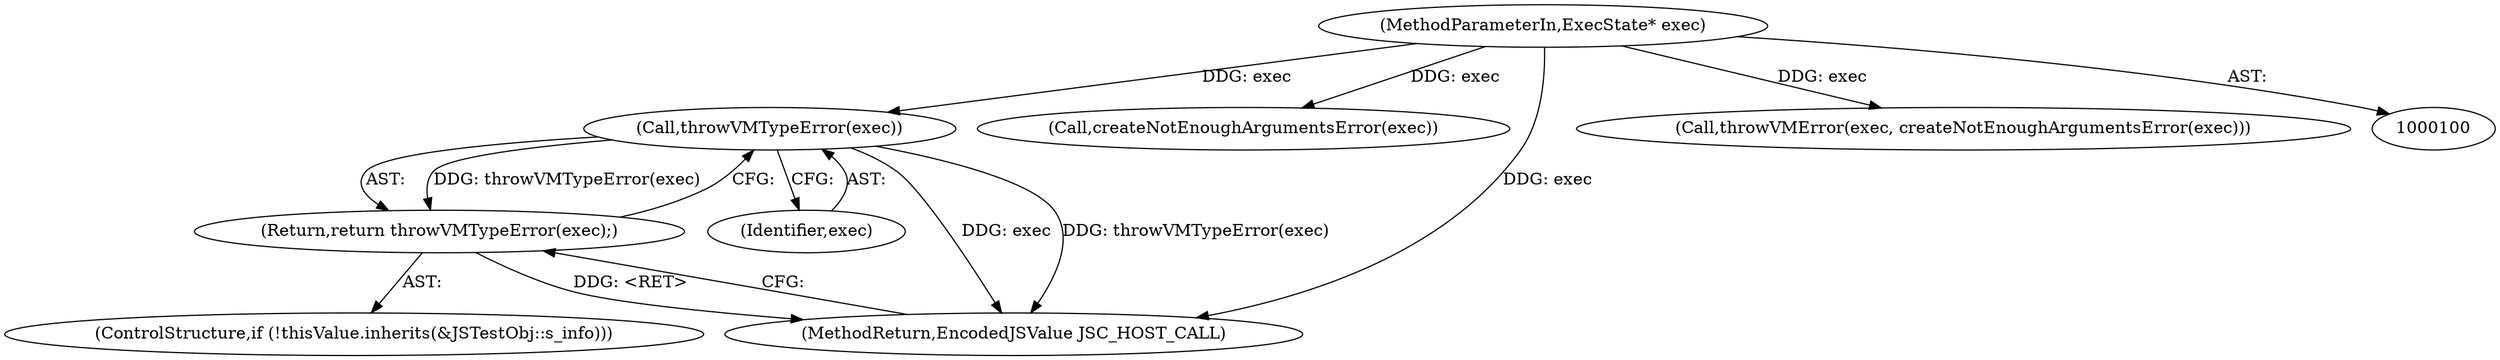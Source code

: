 digraph "0_Chrome_b944f670bb7a8a919daac497a4ea0536c954c201_30@pointer" {
"1000113" [label="(Call,throwVMTypeError(exec))"];
"1000101" [label="(MethodParameterIn,ExecState* exec)"];
"1000112" [label="(Return,return throwVMTypeError(exec);)"];
"1000107" [label="(ControlStructure,if (!thisValue.inherits(&JSTestObj::s_info)))"];
"1000134" [label="(Call,createNotEnoughArgumentsError(exec))"];
"1000114" [label="(Identifier,exec)"];
"1000101" [label="(MethodParameterIn,ExecState* exec)"];
"1000113" [label="(Call,throwVMTypeError(exec))"];
"1000147" [label="(MethodReturn,EncodedJSValue JSC_HOST_CALL)"];
"1000132" [label="(Call,throwVMError(exec, createNotEnoughArgumentsError(exec)))"];
"1000112" [label="(Return,return throwVMTypeError(exec);)"];
"1000113" -> "1000112"  [label="AST: "];
"1000113" -> "1000114"  [label="CFG: "];
"1000114" -> "1000113"  [label="AST: "];
"1000112" -> "1000113"  [label="CFG: "];
"1000113" -> "1000147"  [label="DDG: exec"];
"1000113" -> "1000147"  [label="DDG: throwVMTypeError(exec)"];
"1000113" -> "1000112"  [label="DDG: throwVMTypeError(exec)"];
"1000101" -> "1000113"  [label="DDG: exec"];
"1000101" -> "1000100"  [label="AST: "];
"1000101" -> "1000147"  [label="DDG: exec"];
"1000101" -> "1000132"  [label="DDG: exec"];
"1000101" -> "1000134"  [label="DDG: exec"];
"1000112" -> "1000107"  [label="AST: "];
"1000147" -> "1000112"  [label="CFG: "];
"1000112" -> "1000147"  [label="DDG: <RET>"];
}
